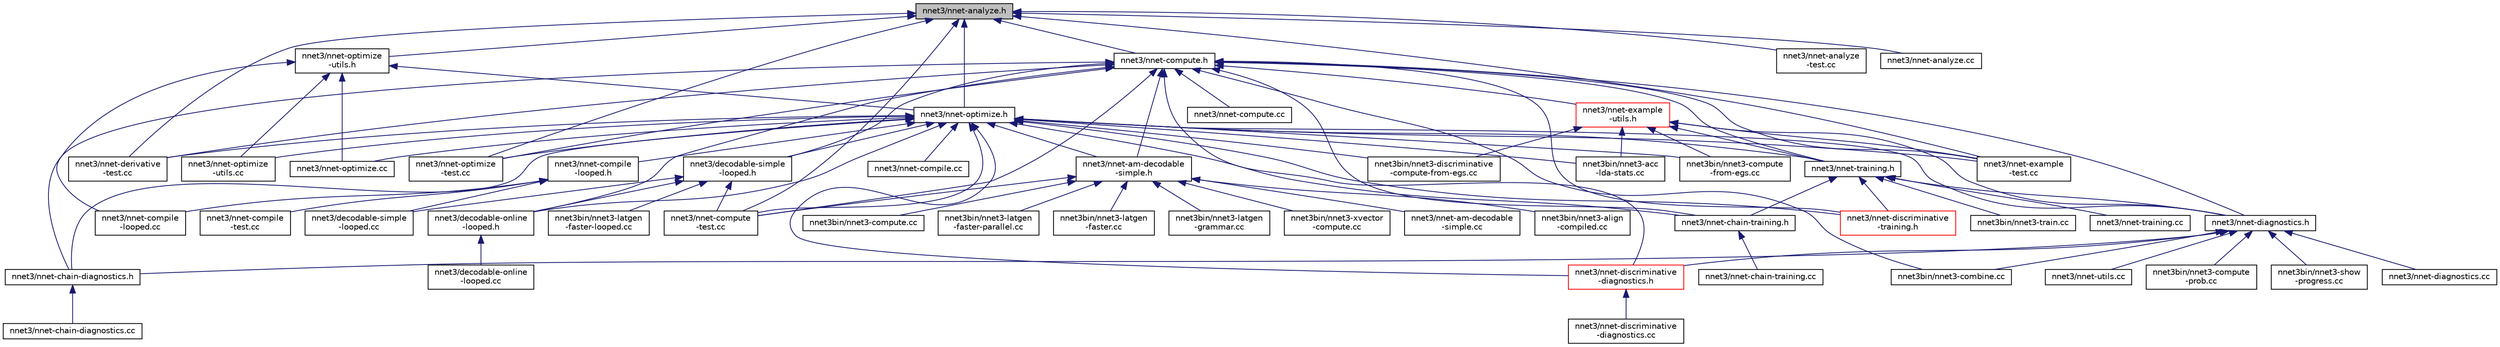 digraph "nnet3/nnet-analyze.h"
{
  edge [fontname="Helvetica",fontsize="10",labelfontname="Helvetica",labelfontsize="10"];
  node [fontname="Helvetica",fontsize="10",shape=record];
  Node94 [label="nnet3/nnet-analyze.h",height=0.2,width=0.4,color="black", fillcolor="grey75", style="filled", fontcolor="black"];
  Node94 -> Node95 [dir="back",color="midnightblue",fontsize="10",style="solid",fontname="Helvetica"];
  Node95 [label="nnet3/nnet-optimize.h",height=0.2,width=0.4,color="black", fillcolor="white", style="filled",URL="$nnet-optimize_8h.html"];
  Node95 -> Node96 [dir="back",color="midnightblue",fontsize="10",style="solid",fontname="Helvetica"];
  Node96 [label="nnet3/decodable-online\l-looped.h",height=0.2,width=0.4,color="black", fillcolor="white", style="filled",URL="$decodable-online-looped_8h.html"];
  Node96 -> Node97 [dir="back",color="midnightblue",fontsize="10",style="solid",fontname="Helvetica"];
  Node97 [label="nnet3/decodable-online\l-looped.cc",height=0.2,width=0.4,color="black", fillcolor="white", style="filled",URL="$decodable-online-looped_8cc.html"];
  Node95 -> Node98 [dir="back",color="midnightblue",fontsize="10",style="solid",fontname="Helvetica"];
  Node98 [label="nnet3/decodable-simple\l-looped.h",height=0.2,width=0.4,color="black", fillcolor="white", style="filled",URL="$decodable-simple-looped_8h.html"];
  Node98 -> Node96 [dir="back",color="midnightblue",fontsize="10",style="solid",fontname="Helvetica"];
  Node98 -> Node99 [dir="back",color="midnightblue",fontsize="10",style="solid",fontname="Helvetica"];
  Node99 [label="nnet3/decodable-simple\l-looped.cc",height=0.2,width=0.4,color="black", fillcolor="white", style="filled",URL="$decodable-simple-looped_8cc.html"];
  Node98 -> Node100 [dir="back",color="midnightblue",fontsize="10",style="solid",fontname="Helvetica"];
  Node100 [label="nnet3/nnet-compute\l-test.cc",height=0.2,width=0.4,color="black", fillcolor="white", style="filled",URL="$nnet3_2nnet-compute-test_8cc.html"];
  Node98 -> Node101 [dir="back",color="midnightblue",fontsize="10",style="solid",fontname="Helvetica"];
  Node101 [label="nnet3bin/nnet3-latgen\l-faster-looped.cc",height=0.2,width=0.4,color="black", fillcolor="white", style="filled",URL="$nnet3-latgen-faster-looped_8cc.html"];
  Node95 -> Node102 [dir="back",color="midnightblue",fontsize="10",style="solid",fontname="Helvetica"];
  Node102 [label="nnet3/nnet-compile\l-looped.h",height=0.2,width=0.4,color="black", fillcolor="white", style="filled",URL="$nnet-compile-looped_8h.html"];
  Node102 -> Node99 [dir="back",color="midnightblue",fontsize="10",style="solid",fontname="Helvetica"];
  Node102 -> Node103 [dir="back",color="midnightblue",fontsize="10",style="solid",fontname="Helvetica"];
  Node103 [label="nnet3/nnet-compile\l-looped.cc",height=0.2,width=0.4,color="black", fillcolor="white", style="filled",URL="$nnet-compile-looped_8cc.html"];
  Node102 -> Node104 [dir="back",color="midnightblue",fontsize="10",style="solid",fontname="Helvetica"];
  Node104 [label="nnet3/nnet-compile\l-test.cc",height=0.2,width=0.4,color="black", fillcolor="white", style="filled",URL="$nnet-compile-test_8cc.html"];
  Node95 -> Node105 [dir="back",color="midnightblue",fontsize="10",style="solid",fontname="Helvetica"];
  Node105 [label="nnet3/nnet-am-decodable\l-simple.h",height=0.2,width=0.4,color="black", fillcolor="white", style="filled",URL="$nnet-am-decodable-simple_8h.html"];
  Node105 -> Node106 [dir="back",color="midnightblue",fontsize="10",style="solid",fontname="Helvetica"];
  Node106 [label="nnet3/nnet-am-decodable\l-simple.cc",height=0.2,width=0.4,color="black", fillcolor="white", style="filled",URL="$nnet-am-decodable-simple_8cc.html"];
  Node105 -> Node100 [dir="back",color="midnightblue",fontsize="10",style="solid",fontname="Helvetica"];
  Node105 -> Node107 [dir="back",color="midnightblue",fontsize="10",style="solid",fontname="Helvetica"];
  Node107 [label="nnet3bin/nnet3-align\l-compiled.cc",height=0.2,width=0.4,color="black", fillcolor="white", style="filled",URL="$nnet3-align-compiled_8cc.html"];
  Node105 -> Node108 [dir="back",color="midnightblue",fontsize="10",style="solid",fontname="Helvetica"];
  Node108 [label="nnet3bin/nnet3-compute.cc",height=0.2,width=0.4,color="black", fillcolor="white", style="filled",URL="$nnet3-compute_8cc.html"];
  Node105 -> Node109 [dir="back",color="midnightblue",fontsize="10",style="solid",fontname="Helvetica"];
  Node109 [label="nnet3bin/nnet3-latgen\l-faster-parallel.cc",height=0.2,width=0.4,color="black", fillcolor="white", style="filled",URL="$nnet3-latgen-faster-parallel_8cc.html"];
  Node105 -> Node110 [dir="back",color="midnightblue",fontsize="10",style="solid",fontname="Helvetica"];
  Node110 [label="nnet3bin/nnet3-latgen\l-faster.cc",height=0.2,width=0.4,color="black", fillcolor="white", style="filled",URL="$nnet3-latgen-faster_8cc.html"];
  Node105 -> Node111 [dir="back",color="midnightblue",fontsize="10",style="solid",fontname="Helvetica"];
  Node111 [label="nnet3bin/nnet3-latgen\l-grammar.cc",height=0.2,width=0.4,color="black", fillcolor="white", style="filled",URL="$nnet3-latgen-grammar_8cc.html"];
  Node105 -> Node112 [dir="back",color="midnightblue",fontsize="10",style="solid",fontname="Helvetica"];
  Node112 [label="nnet3bin/nnet3-xvector\l-compute.cc",height=0.2,width=0.4,color="black", fillcolor="white", style="filled",URL="$nnet3-xvector-compute_8cc.html"];
  Node95 -> Node113 [dir="back",color="midnightblue",fontsize="10",style="solid",fontname="Helvetica"];
  Node113 [label="nnet3/nnet-chain-diagnostics.h",height=0.2,width=0.4,color="black", fillcolor="white", style="filled",URL="$nnet-chain-diagnostics_8h.html"];
  Node113 -> Node114 [dir="back",color="midnightblue",fontsize="10",style="solid",fontname="Helvetica"];
  Node114 [label="nnet3/nnet-chain-diagnostics.cc",height=0.2,width=0.4,color="black", fillcolor="white", style="filled",URL="$nnet-chain-diagnostics_8cc.html"];
  Node95 -> Node115 [dir="back",color="midnightblue",fontsize="10",style="solid",fontname="Helvetica"];
  Node115 [label="nnet3/nnet-diagnostics.h",height=0.2,width=0.4,color="black", fillcolor="white", style="filled",URL="$nnet-diagnostics_8h.html"];
  Node115 -> Node113 [dir="back",color="midnightblue",fontsize="10",style="solid",fontname="Helvetica"];
  Node115 -> Node116 [dir="back",color="midnightblue",fontsize="10",style="solid",fontname="Helvetica"];
  Node116 [label="nnet3/nnet-diagnostics.cc",height=0.2,width=0.4,color="black", fillcolor="white", style="filled",URL="$nnet-diagnostics_8cc.html"];
  Node115 -> Node117 [dir="back",color="midnightblue",fontsize="10",style="solid",fontname="Helvetica"];
  Node117 [label="nnet3/nnet-discriminative\l-diagnostics.h",height=0.2,width=0.4,color="red", fillcolor="white", style="filled",URL="$nnet-discriminative-diagnostics_8h.html"];
  Node117 -> Node118 [dir="back",color="midnightblue",fontsize="10",style="solid",fontname="Helvetica"];
  Node118 [label="nnet3/nnet-discriminative\l-diagnostics.cc",height=0.2,width=0.4,color="black", fillcolor="white", style="filled",URL="$nnet-discriminative-diagnostics_8cc.html"];
  Node115 -> Node120 [dir="back",color="midnightblue",fontsize="10",style="solid",fontname="Helvetica"];
  Node120 [label="nnet3/nnet-utils.cc",height=0.2,width=0.4,color="black", fillcolor="white", style="filled",URL="$nnet-utils_8cc.html"];
  Node115 -> Node121 [dir="back",color="midnightblue",fontsize="10",style="solid",fontname="Helvetica"];
  Node121 [label="nnet3bin/nnet3-combine.cc",height=0.2,width=0.4,color="black", fillcolor="white", style="filled",URL="$nnet3-combine_8cc.html"];
  Node115 -> Node122 [dir="back",color="midnightblue",fontsize="10",style="solid",fontname="Helvetica"];
  Node122 [label="nnet3bin/nnet3-compute\l-prob.cc",height=0.2,width=0.4,color="black", fillcolor="white", style="filled",URL="$nnet3-compute-prob_8cc.html"];
  Node115 -> Node123 [dir="back",color="midnightblue",fontsize="10",style="solid",fontname="Helvetica"];
  Node123 [label="nnet3bin/nnet3-show\l-progress.cc",height=0.2,width=0.4,color="black", fillcolor="white", style="filled",URL="$nnet3-show-progress_8cc.html"];
  Node95 -> Node124 [dir="back",color="midnightblue",fontsize="10",style="solid",fontname="Helvetica"];
  Node124 [label="nnet3/nnet-training.h",height=0.2,width=0.4,color="black", fillcolor="white", style="filled",URL="$nnet-training_8h.html"];
  Node124 -> Node115 [dir="back",color="midnightblue",fontsize="10",style="solid",fontname="Helvetica"];
  Node124 -> Node125 [dir="back",color="midnightblue",fontsize="10",style="solid",fontname="Helvetica"];
  Node125 [label="nnet3/nnet-chain-training.h",height=0.2,width=0.4,color="black", fillcolor="white", style="filled",URL="$nnet-chain-training_8h.html"];
  Node125 -> Node126 [dir="back",color="midnightblue",fontsize="10",style="solid",fontname="Helvetica"];
  Node126 [label="nnet3/nnet-chain-training.cc",height=0.2,width=0.4,color="black", fillcolor="white", style="filled",URL="$nnet-chain-training_8cc.html"];
  Node124 -> Node127 [dir="back",color="midnightblue",fontsize="10",style="solid",fontname="Helvetica"];
  Node127 [label="nnet3/nnet-discriminative\l-training.h",height=0.2,width=0.4,color="red", fillcolor="white", style="filled",URL="$nnet-discriminative-training_8h.html"];
  Node124 -> Node130 [dir="back",color="midnightblue",fontsize="10",style="solid",fontname="Helvetica"];
  Node130 [label="nnet3/nnet-training.cc",height=0.2,width=0.4,color="black", fillcolor="white", style="filled",URL="$nnet-training_8cc.html"];
  Node124 -> Node131 [dir="back",color="midnightblue",fontsize="10",style="solid",fontname="Helvetica"];
  Node131 [label="nnet3bin/nnet3-train.cc",height=0.2,width=0.4,color="black", fillcolor="white", style="filled",URL="$nnet3-train_8cc.html"];
  Node95 -> Node125 [dir="back",color="midnightblue",fontsize="10",style="solid",fontname="Helvetica"];
  Node95 -> Node132 [dir="back",color="midnightblue",fontsize="10",style="solid",fontname="Helvetica"];
  Node132 [label="nnet3/nnet-compile.cc",height=0.2,width=0.4,color="black", fillcolor="white", style="filled",URL="$nnet-compile_8cc.html"];
  Node95 -> Node100 [dir="back",color="midnightblue",fontsize="10",style="solid",fontname="Helvetica"];
  Node95 -> Node133 [dir="back",color="midnightblue",fontsize="10",style="solid",fontname="Helvetica"];
  Node133 [label="nnet3/nnet-derivative\l-test.cc",height=0.2,width=0.4,color="black", fillcolor="white", style="filled",URL="$nnet-derivative-test_8cc.html"];
  Node95 -> Node117 [dir="back",color="midnightblue",fontsize="10",style="solid",fontname="Helvetica"];
  Node95 -> Node127 [dir="back",color="midnightblue",fontsize="10",style="solid",fontname="Helvetica"];
  Node95 -> Node134 [dir="back",color="midnightblue",fontsize="10",style="solid",fontname="Helvetica"];
  Node134 [label="nnet3/nnet-example\l-test.cc",height=0.2,width=0.4,color="black", fillcolor="white", style="filled",URL="$nnet-example-test_8cc.html"];
  Node95 -> Node135 [dir="back",color="midnightblue",fontsize="10",style="solid",fontname="Helvetica"];
  Node135 [label="nnet3/nnet-optimize\l-test.cc",height=0.2,width=0.4,color="black", fillcolor="white", style="filled",URL="$nnet-optimize-test_8cc.html"];
  Node95 -> Node136 [dir="back",color="midnightblue",fontsize="10",style="solid",fontname="Helvetica"];
  Node136 [label="nnet3/nnet-optimize\l-utils.cc",height=0.2,width=0.4,color="black", fillcolor="white", style="filled",URL="$nnet-optimize-utils_8cc.html"];
  Node95 -> Node137 [dir="back",color="midnightblue",fontsize="10",style="solid",fontname="Helvetica"];
  Node137 [label="nnet3/nnet-optimize.cc",height=0.2,width=0.4,color="black", fillcolor="white", style="filled",URL="$nnet-optimize_8cc.html"];
  Node95 -> Node138 [dir="back",color="midnightblue",fontsize="10",style="solid",fontname="Helvetica"];
  Node138 [label="nnet3bin/nnet3-acc\l-lda-stats.cc",height=0.2,width=0.4,color="black", fillcolor="white", style="filled",URL="$nnet3-acc-lda-stats_8cc.html"];
  Node95 -> Node139 [dir="back",color="midnightblue",fontsize="10",style="solid",fontname="Helvetica"];
  Node139 [label="nnet3bin/nnet3-compute\l-from-egs.cc",height=0.2,width=0.4,color="black", fillcolor="white", style="filled",URL="$nnet3-compute-from-egs_8cc.html"];
  Node95 -> Node140 [dir="back",color="midnightblue",fontsize="10",style="solid",fontname="Helvetica"];
  Node140 [label="nnet3bin/nnet3-discriminative\l-compute-from-egs.cc",height=0.2,width=0.4,color="black", fillcolor="white", style="filled",URL="$nnet3-discriminative-compute-from-egs_8cc.html"];
  Node94 -> Node141 [dir="back",color="midnightblue",fontsize="10",style="solid",fontname="Helvetica"];
  Node141 [label="nnet3/nnet-optimize\l-utils.h",height=0.2,width=0.4,color="black", fillcolor="white", style="filled",URL="$nnet-optimize-utils_8h.html"];
  Node141 -> Node95 [dir="back",color="midnightblue",fontsize="10",style="solid",fontname="Helvetica"];
  Node141 -> Node103 [dir="back",color="midnightblue",fontsize="10",style="solid",fontname="Helvetica"];
  Node141 -> Node136 [dir="back",color="midnightblue",fontsize="10",style="solid",fontname="Helvetica"];
  Node141 -> Node137 [dir="back",color="midnightblue",fontsize="10",style="solid",fontname="Helvetica"];
  Node94 -> Node142 [dir="back",color="midnightblue",fontsize="10",style="solid",fontname="Helvetica"];
  Node142 [label="nnet3/nnet-compute.h",height=0.2,width=0.4,color="black", fillcolor="white", style="filled",URL="$nnet3_2nnet-compute_8h.html"];
  Node142 -> Node96 [dir="back",color="midnightblue",fontsize="10",style="solid",fontname="Helvetica"];
  Node142 -> Node98 [dir="back",color="midnightblue",fontsize="10",style="solid",fontname="Helvetica"];
  Node142 -> Node105 [dir="back",color="midnightblue",fontsize="10",style="solid",fontname="Helvetica"];
  Node142 -> Node113 [dir="back",color="midnightblue",fontsize="10",style="solid",fontname="Helvetica"];
  Node142 -> Node143 [dir="back",color="midnightblue",fontsize="10",style="solid",fontname="Helvetica"];
  Node143 [label="nnet3/nnet-example\l-utils.h",height=0.2,width=0.4,color="red", fillcolor="white", style="filled",URL="$nnet-example-utils_8h.html"];
  Node143 -> Node115 [dir="back",color="midnightblue",fontsize="10",style="solid",fontname="Helvetica"];
  Node143 -> Node124 [dir="back",color="midnightblue",fontsize="10",style="solid",fontname="Helvetica"];
  Node143 -> Node134 [dir="back",color="midnightblue",fontsize="10",style="solid",fontname="Helvetica"];
  Node143 -> Node138 [dir="back",color="midnightblue",fontsize="10",style="solid",fontname="Helvetica"];
  Node143 -> Node139 [dir="back",color="midnightblue",fontsize="10",style="solid",fontname="Helvetica"];
  Node143 -> Node140 [dir="back",color="midnightblue",fontsize="10",style="solid",fontname="Helvetica"];
  Node142 -> Node115 [dir="back",color="midnightblue",fontsize="10",style="solid",fontname="Helvetica"];
  Node142 -> Node124 [dir="back",color="midnightblue",fontsize="10",style="solid",fontname="Helvetica"];
  Node142 -> Node125 [dir="back",color="midnightblue",fontsize="10",style="solid",fontname="Helvetica"];
  Node142 -> Node100 [dir="back",color="midnightblue",fontsize="10",style="solid",fontname="Helvetica"];
  Node142 -> Node160 [dir="back",color="midnightblue",fontsize="10",style="solid",fontname="Helvetica"];
  Node160 [label="nnet3/nnet-compute.cc",height=0.2,width=0.4,color="black", fillcolor="white", style="filled",URL="$nnet3_2nnet-compute_8cc.html"];
  Node142 -> Node133 [dir="back",color="midnightblue",fontsize="10",style="solid",fontname="Helvetica"];
  Node142 -> Node117 [dir="back",color="midnightblue",fontsize="10",style="solid",fontname="Helvetica"];
  Node142 -> Node127 [dir="back",color="midnightblue",fontsize="10",style="solid",fontname="Helvetica"];
  Node142 -> Node134 [dir="back",color="midnightblue",fontsize="10",style="solid",fontname="Helvetica"];
  Node142 -> Node135 [dir="back",color="midnightblue",fontsize="10",style="solid",fontname="Helvetica"];
  Node142 -> Node121 [dir="back",color="midnightblue",fontsize="10",style="solid",fontname="Helvetica"];
  Node94 -> Node161 [dir="back",color="midnightblue",fontsize="10",style="solid",fontname="Helvetica"];
  Node161 [label="nnet3/nnet-analyze\l-test.cc",height=0.2,width=0.4,color="black", fillcolor="white", style="filled",URL="$nnet-analyze-test_8cc.html"];
  Node94 -> Node162 [dir="back",color="midnightblue",fontsize="10",style="solid",fontname="Helvetica"];
  Node162 [label="nnet3/nnet-analyze.cc",height=0.2,width=0.4,color="black", fillcolor="white", style="filled",URL="$nnet-analyze_8cc.html"];
  Node94 -> Node100 [dir="back",color="midnightblue",fontsize="10",style="solid",fontname="Helvetica"];
  Node94 -> Node133 [dir="back",color="midnightblue",fontsize="10",style="solid",fontname="Helvetica"];
  Node94 -> Node134 [dir="back",color="midnightblue",fontsize="10",style="solid",fontname="Helvetica"];
  Node94 -> Node135 [dir="back",color="midnightblue",fontsize="10",style="solid",fontname="Helvetica"];
}
